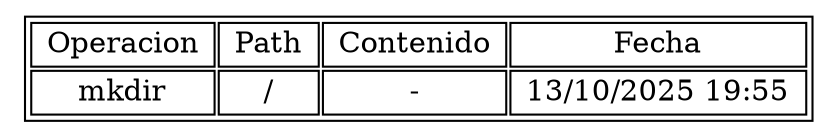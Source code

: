 digraph { 
node [ shape=none ] 
TablaReportNodo [ label = < <table border="1"> 
 <tr>
  <td> Operacion </td> 
  <td> Path </td> 
  <td> Contenido </td> 
  <td> Fecha </td> 
 </tr> 
 <tr>
  <td> mkdir </td> 
  <td> / </td> 
  <td> - </td> 
  <td> 13/10/2025 19:55 </td> 
 </tr> 
</table> > ]
}